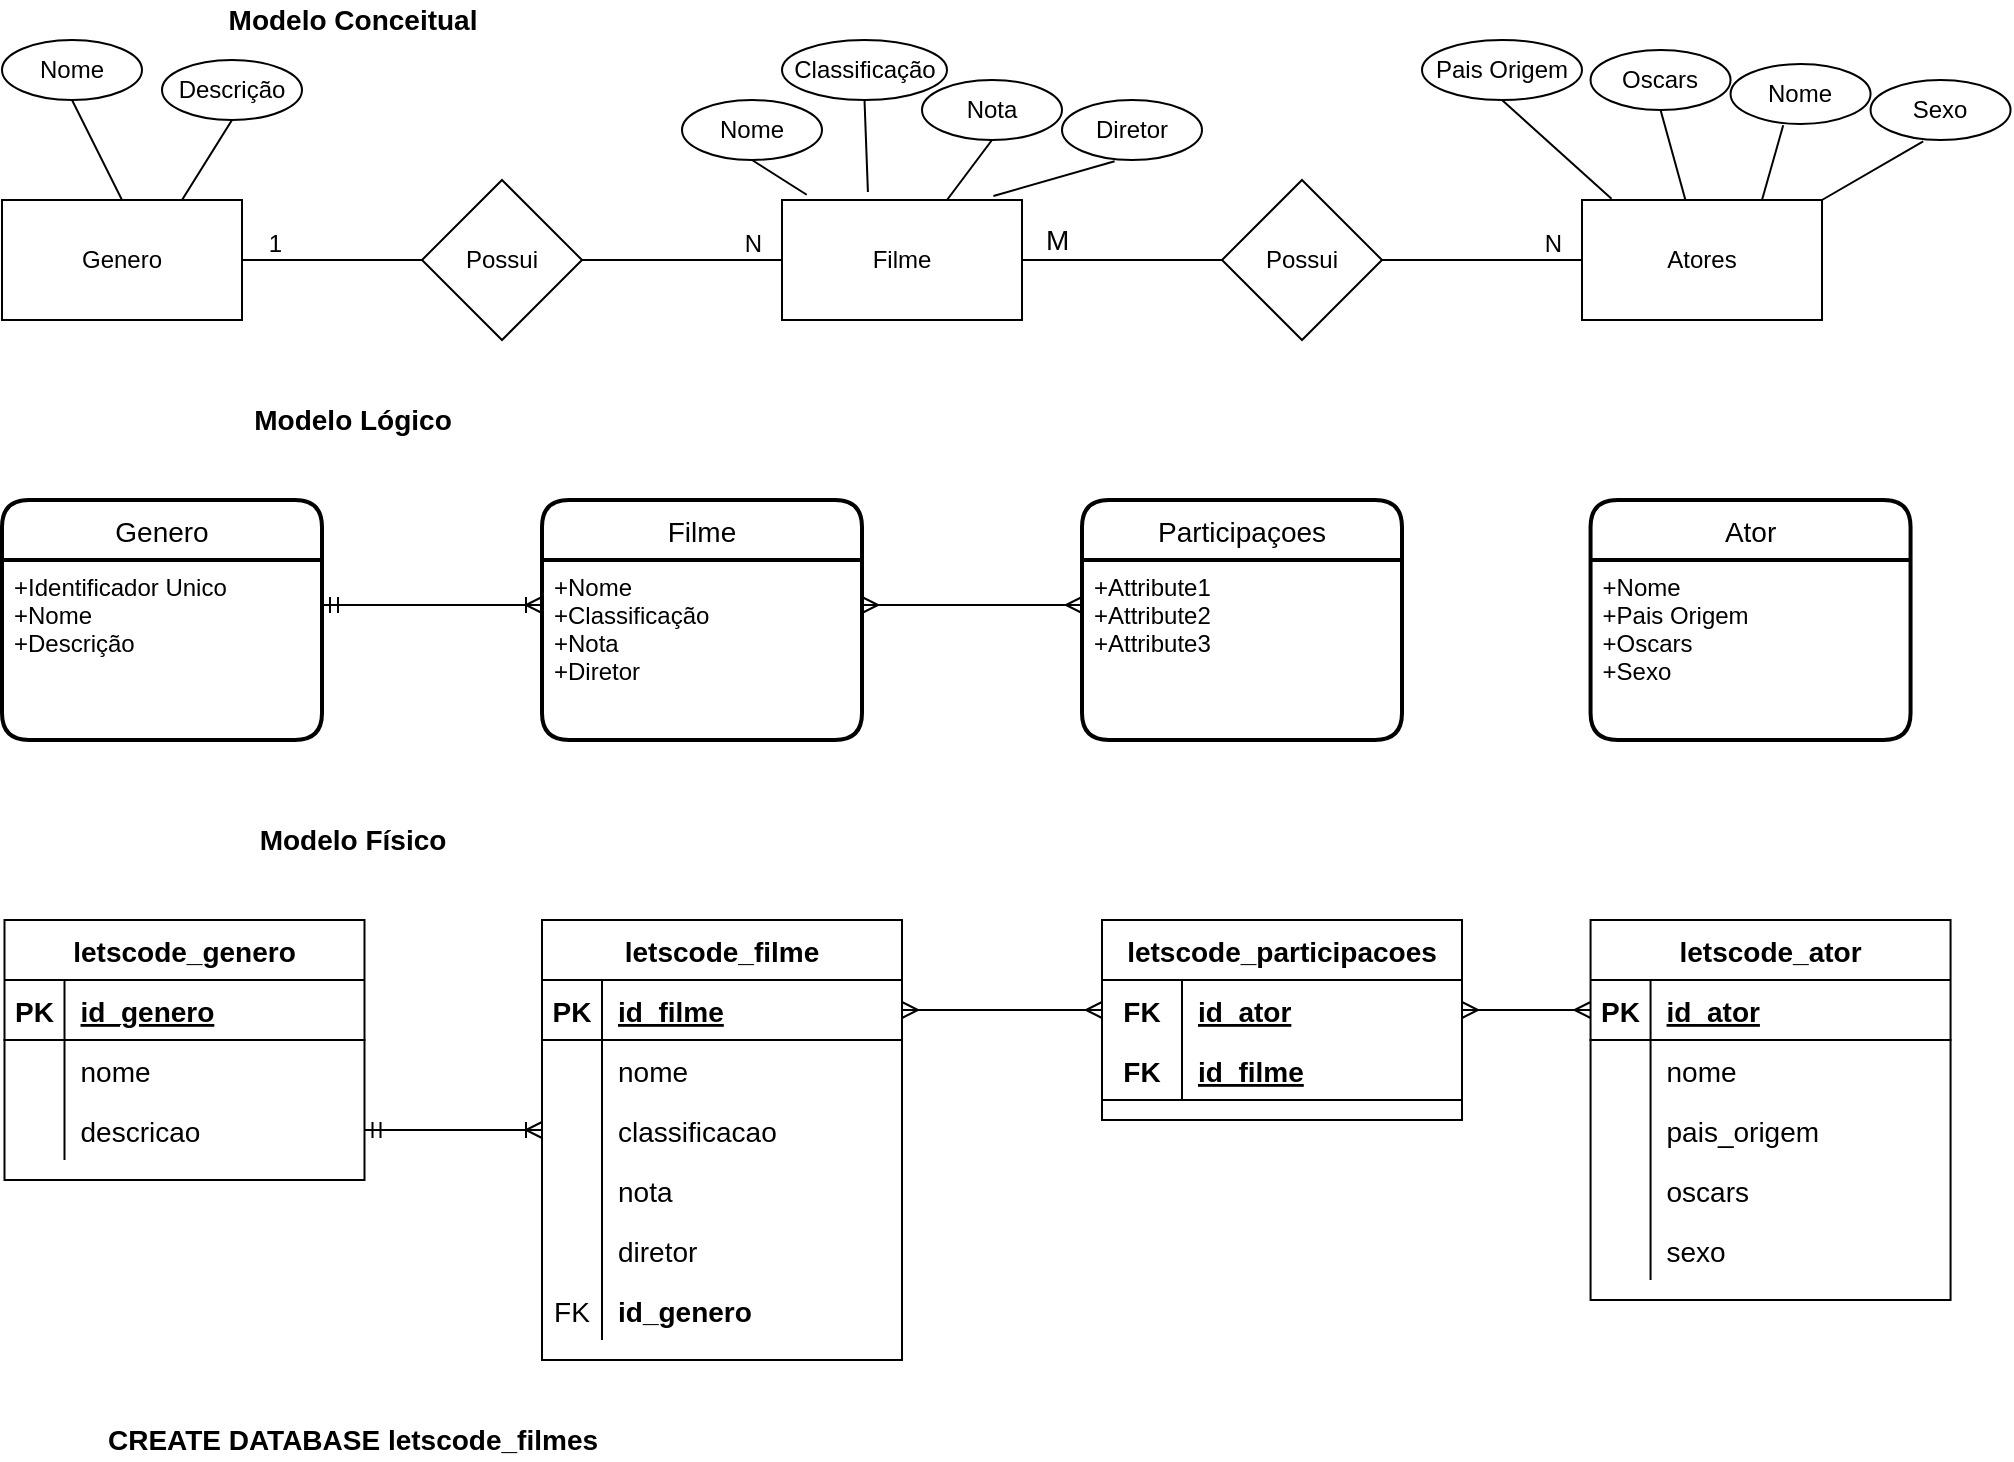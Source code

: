<mxfile version="16.6.6" type="device"><diagram id="Ic4QQ9nmp7XmxoFyDQbz" name="Page-1"><mxGraphModel dx="1483" dy="770" grid="1" gridSize="10" guides="1" tooltips="1" connect="1" arrows="1" fold="1" page="1" pageScale="1" pageWidth="827" pageHeight="1169" math="0" shadow="0"><root><mxCell id="0"/><mxCell id="1" parent="0"/><mxCell id="gnSPjt8EsNPmk-pFs5kr-19" value="" style="endArrow=none;html=1;rounded=0;entryX=0;entryY=0.5;entryDx=0;entryDy=0;exitX=1;exitY=0.5;exitDx=0;exitDy=0;" edge="1" parent="1" source="gnSPjt8EsNPmk-pFs5kr-28" target="gnSPjt8EsNPmk-pFs5kr-29"><mxGeometry relative="1" as="geometry"><mxPoint x="470" y="70" as="sourcePoint"/><mxPoint x="630" y="70" as="targetPoint"/></mxGeometry></mxCell><mxCell id="gnSPjt8EsNPmk-pFs5kr-20" value="N" style="resizable=0;html=1;align=right;verticalAlign=bottom;" connectable="0" vertex="1" parent="gnSPjt8EsNPmk-pFs5kr-19"><mxGeometry x="1" relative="1" as="geometry"><mxPoint x="-10" as="offset"/></mxGeometry></mxCell><mxCell id="gnSPjt8EsNPmk-pFs5kr-22" value="" style="endArrow=none;html=1;rounded=0;entryX=1;entryY=0.5;entryDx=0;entryDy=0;" edge="1" parent="1" source="gnSPjt8EsNPmk-pFs5kr-28" target="gnSPjt8EsNPmk-pFs5kr-27"><mxGeometry relative="1" as="geometry"><mxPoint x="390" y="70" as="sourcePoint"/><mxPoint x="480" y="120" as="targetPoint"/></mxGeometry></mxCell><mxCell id="gnSPjt8EsNPmk-pFs5kr-23" value="1" style="resizable=0;html=1;align=right;verticalAlign=bottom;" connectable="0" vertex="1" parent="gnSPjt8EsNPmk-pFs5kr-22"><mxGeometry x="1" relative="1" as="geometry"><mxPoint x="20" as="offset"/></mxGeometry></mxCell><mxCell id="gnSPjt8EsNPmk-pFs5kr-27" value="Genero" style="rounded=0;whiteSpace=wrap;html=1;" vertex="1" parent="1"><mxGeometry x="10" y="110" width="120" height="60" as="geometry"/></mxCell><mxCell id="gnSPjt8EsNPmk-pFs5kr-28" value="Possui" style="rhombus;whiteSpace=wrap;html=1;" vertex="1" parent="1"><mxGeometry x="220" y="100" width="80" height="80" as="geometry"/></mxCell><mxCell id="gnSPjt8EsNPmk-pFs5kr-29" value="Filme" style="rounded=0;whiteSpace=wrap;html=1;" vertex="1" parent="1"><mxGeometry x="400" y="110" width="120" height="60" as="geometry"/></mxCell><mxCell id="gnSPjt8EsNPmk-pFs5kr-45" value="Nome" style="ellipse;whiteSpace=wrap;html=1;align=center;" vertex="1" parent="1"><mxGeometry x="10" y="30" width="70" height="30" as="geometry"/></mxCell><mxCell id="gnSPjt8EsNPmk-pFs5kr-50" value="" style="endArrow=none;html=1;rounded=0;exitX=0.5;exitY=1;exitDx=0;exitDy=0;" edge="1" parent="1" source="gnSPjt8EsNPmk-pFs5kr-45"><mxGeometry width="50" height="50" relative="1" as="geometry"><mxPoint x="380" y="230" as="sourcePoint"/><mxPoint x="70" y="110" as="targetPoint"/></mxGeometry></mxCell><mxCell id="gnSPjt8EsNPmk-pFs5kr-53" value="Nome" style="ellipse;whiteSpace=wrap;html=1;align=center;" vertex="1" parent="1"><mxGeometry x="350" y="60" width="70" height="30" as="geometry"/></mxCell><mxCell id="gnSPjt8EsNPmk-pFs5kr-54" value="" style="endArrow=none;html=1;rounded=0;exitX=0.5;exitY=1;exitDx=0;exitDy=0;entryX=0.103;entryY=-0.044;entryDx=0;entryDy=0;entryPerimeter=0;" edge="1" parent="1" source="gnSPjt8EsNPmk-pFs5kr-53" target="gnSPjt8EsNPmk-pFs5kr-29"><mxGeometry width="50" height="50" relative="1" as="geometry"><mxPoint x="940" y="230" as="sourcePoint"/><mxPoint x="655" y="60" as="targetPoint"/></mxGeometry></mxCell><mxCell id="gnSPjt8EsNPmk-pFs5kr-55" value="Classificação" style="ellipse;whiteSpace=wrap;html=1;align=center;" vertex="1" parent="1"><mxGeometry x="400" y="30" width="82.5" height="30" as="geometry"/></mxCell><mxCell id="gnSPjt8EsNPmk-pFs5kr-56" value="" style="endArrow=none;html=1;rounded=0;exitX=0.5;exitY=1;exitDx=0;exitDy=0;entryX=0.358;entryY=-0.067;entryDx=0;entryDy=0;entryPerimeter=0;" edge="1" parent="1" source="gnSPjt8EsNPmk-pFs5kr-55" target="gnSPjt8EsNPmk-pFs5kr-29"><mxGeometry width="50" height="50" relative="1" as="geometry"><mxPoint x="1017.5" y="230" as="sourcePoint"/><mxPoint x="680" y="60" as="targetPoint"/></mxGeometry></mxCell><mxCell id="gnSPjt8EsNPmk-pFs5kr-60" value="Nota" style="ellipse;whiteSpace=wrap;html=1;align=center;" vertex="1" parent="1"><mxGeometry x="470" y="50" width="70" height="30" as="geometry"/></mxCell><mxCell id="gnSPjt8EsNPmk-pFs5kr-61" value="" style="endArrow=none;html=1;rounded=0;exitX=0.5;exitY=1;exitDx=0;exitDy=0;" edge="1" parent="1" source="gnSPjt8EsNPmk-pFs5kr-60" target="gnSPjt8EsNPmk-pFs5kr-29"><mxGeometry width="50" height="50" relative="1" as="geometry"><mxPoint x="1112" y="230" as="sourcePoint"/><mxPoint x="705" y="60" as="targetPoint"/></mxGeometry></mxCell><mxCell id="gnSPjt8EsNPmk-pFs5kr-63" value="" style="endArrow=none;html=1;rounded=0;exitX=0.376;exitY=1.022;exitDx=0;exitDy=0;entryX=0.881;entryY=-0.033;entryDx=0;entryDy=0;entryPerimeter=0;exitPerimeter=0;" edge="1" parent="1" source="gnSPjt8EsNPmk-pFs5kr-64" target="gnSPjt8EsNPmk-pFs5kr-29"><mxGeometry width="50" height="50" relative="1" as="geometry"><mxPoint x="787" y="80" as="sourcePoint"/><mxPoint x="730" y="70" as="targetPoint"/></mxGeometry></mxCell><mxCell id="gnSPjt8EsNPmk-pFs5kr-64" value="Diretor" style="ellipse;whiteSpace=wrap;html=1;align=center;" vertex="1" parent="1"><mxGeometry x="540" y="60" width="70" height="30" as="geometry"/></mxCell><mxCell id="gnSPjt8EsNPmk-pFs5kr-65" value="&lt;font style=&quot;font-size: 14px&quot;&gt;&lt;b&gt;Modelo Conceitual&lt;/b&gt;&lt;/font&gt;" style="text;html=1;align=center;verticalAlign=middle;resizable=0;points=[];autosize=1;strokeColor=none;fillColor=none;" vertex="1" parent="1"><mxGeometry x="115" y="10" width="140" height="20" as="geometry"/></mxCell><mxCell id="gnSPjt8EsNPmk-pFs5kr-79" value="&lt;font style=&quot;font-size: 14px&quot;&gt;&lt;b&gt;Modelo Lógico&lt;/b&gt;&lt;/font&gt;" style="text;html=1;align=center;verticalAlign=middle;resizable=0;points=[];autosize=1;strokeColor=none;fillColor=none;" vertex="1" parent="1"><mxGeometry x="130" y="210" width="110" height="20" as="geometry"/></mxCell><mxCell id="gnSPjt8EsNPmk-pFs5kr-80" value="Genero" style="swimlane;childLayout=stackLayout;horizontal=1;startSize=30;horizontalStack=0;rounded=1;fontSize=14;fontStyle=0;strokeWidth=2;resizeParent=0;resizeLast=1;shadow=0;dashed=0;align=center;" vertex="1" parent="1"><mxGeometry x="10" y="260" width="160" height="120" as="geometry"/></mxCell><mxCell id="gnSPjt8EsNPmk-pFs5kr-81" value="+Identificador Unico&#10;+Nome&#10;+Descrição" style="align=left;strokeColor=none;fillColor=none;spacingLeft=4;fontSize=12;verticalAlign=top;resizable=0;rotatable=0;part=1;" vertex="1" parent="gnSPjt8EsNPmk-pFs5kr-80"><mxGeometry y="30" width="160" height="90" as="geometry"/></mxCell><mxCell id="gnSPjt8EsNPmk-pFs5kr-83" value="Descrição" style="ellipse;whiteSpace=wrap;html=1;align=center;" vertex="1" parent="1"><mxGeometry x="90" y="40" width="70" height="30" as="geometry"/></mxCell><mxCell id="gnSPjt8EsNPmk-pFs5kr-84" value="" style="endArrow=none;html=1;rounded=0;exitX=0.5;exitY=1;exitDx=0;exitDy=0;entryX=0.75;entryY=0;entryDx=0;entryDy=0;" edge="1" parent="1" source="gnSPjt8EsNPmk-pFs5kr-83" target="gnSPjt8EsNPmk-pFs5kr-27"><mxGeometry width="50" height="50" relative="1" as="geometry"><mxPoint x="460" y="260" as="sourcePoint"/><mxPoint x="150" y="140" as="targetPoint"/></mxGeometry></mxCell><mxCell id="gnSPjt8EsNPmk-pFs5kr-85" value="Filme" style="swimlane;childLayout=stackLayout;horizontal=1;startSize=30;horizontalStack=0;rounded=1;fontSize=14;fontStyle=0;strokeWidth=2;resizeParent=0;resizeLast=1;shadow=0;dashed=0;align=center;" vertex="1" parent="1"><mxGeometry x="280" y="260" width="160" height="120" as="geometry"/></mxCell><mxCell id="gnSPjt8EsNPmk-pFs5kr-86" value="+Nome&#10;+Classificação&#10;+Nota&#10;+Diretor" style="align=left;strokeColor=none;fillColor=none;spacingLeft=4;fontSize=12;verticalAlign=top;resizable=0;rotatable=0;part=1;" vertex="1" parent="gnSPjt8EsNPmk-pFs5kr-85"><mxGeometry y="30" width="160" height="90" as="geometry"/></mxCell><mxCell id="gnSPjt8EsNPmk-pFs5kr-88" value="" style="edgeStyle=entityRelationEdgeStyle;fontSize=12;html=1;endArrow=ERoneToMany;startArrow=ERmandOne;rounded=0;exitX=1;exitY=0.25;exitDx=0;exitDy=0;entryX=0;entryY=0.25;entryDx=0;entryDy=0;" edge="1" parent="1" source="gnSPjt8EsNPmk-pFs5kr-81" target="gnSPjt8EsNPmk-pFs5kr-86"><mxGeometry width="100" height="100" relative="1" as="geometry"><mxPoint x="350" y="250" as="sourcePoint"/><mxPoint x="310" y="300" as="targetPoint"/></mxGeometry></mxCell><mxCell id="gnSPjt8EsNPmk-pFs5kr-89" value="" style="endArrow=none;html=1;rounded=0;entryX=0;entryY=0.5;entryDx=0;entryDy=0;exitX=1;exitY=0.5;exitDx=0;exitDy=0;" edge="1" parent="1" source="gnSPjt8EsNPmk-pFs5kr-91" target="gnSPjt8EsNPmk-pFs5kr-92"><mxGeometry relative="1" as="geometry"><mxPoint x="870" y="70" as="sourcePoint"/><mxPoint x="1030" y="70" as="targetPoint"/></mxGeometry></mxCell><mxCell id="gnSPjt8EsNPmk-pFs5kr-90" value="N" style="resizable=0;html=1;align=right;verticalAlign=bottom;" connectable="0" vertex="1" parent="gnSPjt8EsNPmk-pFs5kr-89"><mxGeometry x="1" relative="1" as="geometry"><mxPoint x="-10" as="offset"/></mxGeometry></mxCell><mxCell id="gnSPjt8EsNPmk-pFs5kr-91" value="Possui" style="rhombus;whiteSpace=wrap;html=1;" vertex="1" parent="1"><mxGeometry x="620" y="100" width="80" height="80" as="geometry"/></mxCell><mxCell id="gnSPjt8EsNPmk-pFs5kr-92" value="Atores" style="rounded=0;whiteSpace=wrap;html=1;" vertex="1" parent="1"><mxGeometry x="800" y="110" width="120" height="60" as="geometry"/></mxCell><mxCell id="gnSPjt8EsNPmk-pFs5kr-94" value="" style="endArrow=none;html=1;rounded=0;fontSize=14;exitX=1;exitY=0.5;exitDx=0;exitDy=0;entryX=0;entryY=0.5;entryDx=0;entryDy=0;" edge="1" parent="1" source="gnSPjt8EsNPmk-pFs5kr-29" target="gnSPjt8EsNPmk-pFs5kr-91"><mxGeometry relative="1" as="geometry"><mxPoint x="440" y="200" as="sourcePoint"/><mxPoint x="600" y="200" as="targetPoint"/></mxGeometry></mxCell><mxCell id="gnSPjt8EsNPmk-pFs5kr-95" value="M" style="resizable=0;html=1;align=left;verticalAlign=bottom;fontSize=14;" connectable="0" vertex="1" parent="gnSPjt8EsNPmk-pFs5kr-94"><mxGeometry x="-1" relative="1" as="geometry"><mxPoint x="10" as="offset"/></mxGeometry></mxCell><mxCell id="gnSPjt8EsNPmk-pFs5kr-101" value="Ator" style="swimlane;childLayout=stackLayout;horizontal=1;startSize=30;horizontalStack=0;rounded=1;fontSize=14;fontStyle=0;strokeWidth=2;resizeParent=0;resizeLast=1;shadow=0;dashed=0;align=center;" vertex="1" parent="1"><mxGeometry x="804.28" y="260" width="160" height="120" as="geometry"/></mxCell><mxCell id="gnSPjt8EsNPmk-pFs5kr-102" value="+Nome&#10;+Pais Origem&#10;+Oscars&#10;+Sexo" style="align=left;strokeColor=none;fillColor=none;spacingLeft=4;fontSize=12;verticalAlign=top;resizable=0;rotatable=0;part=1;" vertex="1" parent="gnSPjt8EsNPmk-pFs5kr-101"><mxGeometry y="30" width="160" height="90" as="geometry"/></mxCell><mxCell id="gnSPjt8EsNPmk-pFs5kr-105" value="" style="endArrow=none;html=1;rounded=0;exitX=0.376;exitY=1.022;exitDx=0;exitDy=0;entryX=0.75;entryY=0;entryDx=0;entryDy=0;exitPerimeter=0;" edge="1" parent="1" source="gnSPjt8EsNPmk-pFs5kr-106" target="gnSPjt8EsNPmk-pFs5kr-92"><mxGeometry width="50" height="50" relative="1" as="geometry"><mxPoint x="1121.28" y="61.98" as="sourcePoint"/><mxPoint x="840" y="90.0" as="targetPoint"/></mxGeometry></mxCell><mxCell id="gnSPjt8EsNPmk-pFs5kr-106" value="Nome" style="ellipse;whiteSpace=wrap;html=1;align=center;" vertex="1" parent="1"><mxGeometry x="874.28" y="41.98" width="70" height="30" as="geometry"/></mxCell><mxCell id="gnSPjt8EsNPmk-pFs5kr-107" value="Oscars" style="ellipse;whiteSpace=wrap;html=1;align=center;" vertex="1" parent="1"><mxGeometry x="804.28" y="35" width="70" height="30" as="geometry"/></mxCell><mxCell id="gnSPjt8EsNPmk-pFs5kr-108" value="" style="endArrow=none;html=1;rounded=0;exitX=0.5;exitY=1;exitDx=0;exitDy=0;" edge="1" parent="1" source="gnSPjt8EsNPmk-pFs5kr-107" target="gnSPjt8EsNPmk-pFs5kr-92"><mxGeometry width="50" height="50" relative="1" as="geometry"><mxPoint x="1446.28" y="215" as="sourcePoint"/><mxPoint x="816.78" y="95" as="targetPoint"/></mxGeometry></mxCell><mxCell id="gnSPjt8EsNPmk-pFs5kr-109" value="Pais Origem" style="ellipse;whiteSpace=wrap;html=1;align=center;" vertex="1" parent="1"><mxGeometry x="720" y="30" width="80" height="30" as="geometry"/></mxCell><mxCell id="gnSPjt8EsNPmk-pFs5kr-110" value="" style="endArrow=none;html=1;rounded=0;exitX=0.5;exitY=1;exitDx=0;exitDy=0;entryX=0.123;entryY=-0.01;entryDx=0;entryDy=0;entryPerimeter=0;" edge="1" parent="1" source="gnSPjt8EsNPmk-pFs5kr-109" target="gnSPjt8EsNPmk-pFs5kr-92"><mxGeometry width="50" height="50" relative="1" as="geometry"><mxPoint x="1372" y="210" as="sourcePoint"/><mxPoint x="777.432" y="105" as="targetPoint"/></mxGeometry></mxCell><mxCell id="gnSPjt8EsNPmk-pFs5kr-113" value="" style="endArrow=none;html=1;rounded=0;exitX=0.376;exitY=1.022;exitDx=0;exitDy=0;entryX=1;entryY=0;entryDx=0;entryDy=0;exitPerimeter=0;" edge="1" parent="1" source="gnSPjt8EsNPmk-pFs5kr-114" target="gnSPjt8EsNPmk-pFs5kr-92"><mxGeometry width="50" height="50" relative="1" as="geometry"><mxPoint x="1191.28" y="70" as="sourcePoint"/><mxPoint x="960" y="118.02" as="targetPoint"/></mxGeometry></mxCell><mxCell id="gnSPjt8EsNPmk-pFs5kr-114" value="Sexo" style="ellipse;whiteSpace=wrap;html=1;align=center;" vertex="1" parent="1"><mxGeometry x="944.28" y="50.0" width="70" height="30" as="geometry"/></mxCell><mxCell id="gnSPjt8EsNPmk-pFs5kr-115" value="&lt;font style=&quot;font-size: 14px&quot;&gt;&lt;b&gt;Modelo Físico&lt;/b&gt;&lt;/font&gt;" style="text;html=1;align=center;verticalAlign=middle;resizable=0;points=[];autosize=1;strokeColor=none;fillColor=none;" vertex="1" parent="1"><mxGeometry x="130" y="420" width="110" height="20" as="geometry"/></mxCell><mxCell id="gnSPjt8EsNPmk-pFs5kr-116" value="letscode_genero" style="shape=table;startSize=30;container=1;collapsible=1;childLayout=tableLayout;fixedRows=1;rowLines=0;fontStyle=1;align=center;resizeLast=1;fontSize=14;" vertex="1" parent="1"><mxGeometry x="11.25" y="470" width="180" height="130" as="geometry"/></mxCell><mxCell id="gnSPjt8EsNPmk-pFs5kr-117" value="" style="shape=tableRow;horizontal=0;startSize=0;swimlaneHead=0;swimlaneBody=0;fillColor=none;collapsible=0;dropTarget=0;points=[[0,0.5],[1,0.5]];portConstraint=eastwest;top=0;left=0;right=0;bottom=1;fontSize=14;" vertex="1" parent="gnSPjt8EsNPmk-pFs5kr-116"><mxGeometry y="30" width="180" height="30" as="geometry"/></mxCell><mxCell id="gnSPjt8EsNPmk-pFs5kr-118" value="PK" style="shape=partialRectangle;connectable=0;fillColor=none;top=0;left=0;bottom=0;right=0;fontStyle=1;overflow=hidden;fontSize=14;" vertex="1" parent="gnSPjt8EsNPmk-pFs5kr-117"><mxGeometry width="30" height="30" as="geometry"><mxRectangle width="30" height="30" as="alternateBounds"/></mxGeometry></mxCell><mxCell id="gnSPjt8EsNPmk-pFs5kr-119" value="id_genero" style="shape=partialRectangle;connectable=0;fillColor=none;top=0;left=0;bottom=0;right=0;align=left;spacingLeft=6;fontStyle=5;overflow=hidden;fontSize=14;" vertex="1" parent="gnSPjt8EsNPmk-pFs5kr-117"><mxGeometry x="30" width="150" height="30" as="geometry"><mxRectangle width="150" height="30" as="alternateBounds"/></mxGeometry></mxCell><mxCell id="gnSPjt8EsNPmk-pFs5kr-120" value="" style="shape=tableRow;horizontal=0;startSize=0;swimlaneHead=0;swimlaneBody=0;fillColor=none;collapsible=0;dropTarget=0;points=[[0,0.5],[1,0.5]];portConstraint=eastwest;top=0;left=0;right=0;bottom=0;fontSize=14;" vertex="1" parent="gnSPjt8EsNPmk-pFs5kr-116"><mxGeometry y="60" width="180" height="30" as="geometry"/></mxCell><mxCell id="gnSPjt8EsNPmk-pFs5kr-121" value="" style="shape=partialRectangle;connectable=0;fillColor=none;top=0;left=0;bottom=0;right=0;editable=1;overflow=hidden;fontSize=14;" vertex="1" parent="gnSPjt8EsNPmk-pFs5kr-120"><mxGeometry width="30" height="30" as="geometry"><mxRectangle width="30" height="30" as="alternateBounds"/></mxGeometry></mxCell><mxCell id="gnSPjt8EsNPmk-pFs5kr-122" value="nome" style="shape=partialRectangle;connectable=0;fillColor=none;top=0;left=0;bottom=0;right=0;align=left;spacingLeft=6;overflow=hidden;fontSize=14;" vertex="1" parent="gnSPjt8EsNPmk-pFs5kr-120"><mxGeometry x="30" width="150" height="30" as="geometry"><mxRectangle width="150" height="30" as="alternateBounds"/></mxGeometry></mxCell><mxCell id="gnSPjt8EsNPmk-pFs5kr-123" value="" style="shape=tableRow;horizontal=0;startSize=0;swimlaneHead=0;swimlaneBody=0;fillColor=none;collapsible=0;dropTarget=0;points=[[0,0.5],[1,0.5]];portConstraint=eastwest;top=0;left=0;right=0;bottom=0;fontSize=14;" vertex="1" parent="gnSPjt8EsNPmk-pFs5kr-116"><mxGeometry y="90" width="180" height="30" as="geometry"/></mxCell><mxCell id="gnSPjt8EsNPmk-pFs5kr-124" value="" style="shape=partialRectangle;connectable=0;fillColor=none;top=0;left=0;bottom=0;right=0;editable=1;overflow=hidden;fontSize=14;" vertex="1" parent="gnSPjt8EsNPmk-pFs5kr-123"><mxGeometry width="30" height="30" as="geometry"><mxRectangle width="30" height="30" as="alternateBounds"/></mxGeometry></mxCell><mxCell id="gnSPjt8EsNPmk-pFs5kr-125" value="descricao" style="shape=partialRectangle;connectable=0;fillColor=none;top=0;left=0;bottom=0;right=0;align=left;spacingLeft=6;overflow=hidden;fontSize=14;" vertex="1" parent="gnSPjt8EsNPmk-pFs5kr-123"><mxGeometry x="30" width="150" height="30" as="geometry"><mxRectangle width="150" height="30" as="alternateBounds"/></mxGeometry></mxCell><mxCell id="gnSPjt8EsNPmk-pFs5kr-130" value="letscode_filme" style="shape=table;startSize=30;container=1;collapsible=1;childLayout=tableLayout;fixedRows=1;rowLines=0;fontStyle=1;align=center;resizeLast=1;fontSize=14;" vertex="1" parent="1"><mxGeometry x="280" y="470" width="180" height="220" as="geometry"/></mxCell><mxCell id="gnSPjt8EsNPmk-pFs5kr-131" value="" style="shape=tableRow;horizontal=0;startSize=0;swimlaneHead=0;swimlaneBody=0;fillColor=none;collapsible=0;dropTarget=0;points=[[0,0.5],[1,0.5]];portConstraint=eastwest;top=0;left=0;right=0;bottom=1;fontSize=14;" vertex="1" parent="gnSPjt8EsNPmk-pFs5kr-130"><mxGeometry y="30" width="180" height="30" as="geometry"/></mxCell><mxCell id="gnSPjt8EsNPmk-pFs5kr-132" value="PK" style="shape=partialRectangle;connectable=0;fillColor=none;top=0;left=0;bottom=0;right=0;fontStyle=1;overflow=hidden;fontSize=14;" vertex="1" parent="gnSPjt8EsNPmk-pFs5kr-131"><mxGeometry width="30" height="30" as="geometry"><mxRectangle width="30" height="30" as="alternateBounds"/></mxGeometry></mxCell><mxCell id="gnSPjt8EsNPmk-pFs5kr-133" value="id_filme" style="shape=partialRectangle;connectable=0;fillColor=none;top=0;left=0;bottom=0;right=0;align=left;spacingLeft=6;fontStyle=5;overflow=hidden;fontSize=14;" vertex="1" parent="gnSPjt8EsNPmk-pFs5kr-131"><mxGeometry x="30" width="150" height="30" as="geometry"><mxRectangle width="150" height="30" as="alternateBounds"/></mxGeometry></mxCell><mxCell id="gnSPjt8EsNPmk-pFs5kr-134" value="" style="shape=tableRow;horizontal=0;startSize=0;swimlaneHead=0;swimlaneBody=0;fillColor=none;collapsible=0;dropTarget=0;points=[[0,0.5],[1,0.5]];portConstraint=eastwest;top=0;left=0;right=0;bottom=0;fontSize=14;" vertex="1" parent="gnSPjt8EsNPmk-pFs5kr-130"><mxGeometry y="60" width="180" height="30" as="geometry"/></mxCell><mxCell id="gnSPjt8EsNPmk-pFs5kr-135" value="" style="shape=partialRectangle;connectable=0;fillColor=none;top=0;left=0;bottom=0;right=0;editable=1;overflow=hidden;fontSize=14;" vertex="1" parent="gnSPjt8EsNPmk-pFs5kr-134"><mxGeometry width="30" height="30" as="geometry"><mxRectangle width="30" height="30" as="alternateBounds"/></mxGeometry></mxCell><mxCell id="gnSPjt8EsNPmk-pFs5kr-136" value="nome" style="shape=partialRectangle;connectable=0;fillColor=none;top=0;left=0;bottom=0;right=0;align=left;spacingLeft=6;overflow=hidden;fontSize=14;" vertex="1" parent="gnSPjt8EsNPmk-pFs5kr-134"><mxGeometry x="30" width="150" height="30" as="geometry"><mxRectangle width="150" height="30" as="alternateBounds"/></mxGeometry></mxCell><mxCell id="gnSPjt8EsNPmk-pFs5kr-137" value="" style="shape=tableRow;horizontal=0;startSize=0;swimlaneHead=0;swimlaneBody=0;fillColor=none;collapsible=0;dropTarget=0;points=[[0,0.5],[1,0.5]];portConstraint=eastwest;top=0;left=0;right=0;bottom=0;fontSize=14;" vertex="1" parent="gnSPjt8EsNPmk-pFs5kr-130"><mxGeometry y="90" width="180" height="30" as="geometry"/></mxCell><mxCell id="gnSPjt8EsNPmk-pFs5kr-138" value="" style="shape=partialRectangle;connectable=0;fillColor=none;top=0;left=0;bottom=0;right=0;editable=1;overflow=hidden;fontSize=14;" vertex="1" parent="gnSPjt8EsNPmk-pFs5kr-137"><mxGeometry width="30" height="30" as="geometry"><mxRectangle width="30" height="30" as="alternateBounds"/></mxGeometry></mxCell><mxCell id="gnSPjt8EsNPmk-pFs5kr-139" value="classificacao" style="shape=partialRectangle;connectable=0;fillColor=none;top=0;left=0;bottom=0;right=0;align=left;spacingLeft=6;overflow=hidden;fontSize=14;" vertex="1" parent="gnSPjt8EsNPmk-pFs5kr-137"><mxGeometry x="30" width="150" height="30" as="geometry"><mxRectangle width="150" height="30" as="alternateBounds"/></mxGeometry></mxCell><mxCell id="gnSPjt8EsNPmk-pFs5kr-140" value="" style="shape=tableRow;horizontal=0;startSize=0;swimlaneHead=0;swimlaneBody=0;fillColor=none;collapsible=0;dropTarget=0;points=[[0,0.5],[1,0.5]];portConstraint=eastwest;top=0;left=0;right=0;bottom=0;fontSize=14;" vertex="1" parent="gnSPjt8EsNPmk-pFs5kr-130"><mxGeometry y="120" width="180" height="30" as="geometry"/></mxCell><mxCell id="gnSPjt8EsNPmk-pFs5kr-141" value="" style="shape=partialRectangle;connectable=0;fillColor=none;top=0;left=0;bottom=0;right=0;editable=1;overflow=hidden;fontSize=14;" vertex="1" parent="gnSPjt8EsNPmk-pFs5kr-140"><mxGeometry width="30" height="30" as="geometry"><mxRectangle width="30" height="30" as="alternateBounds"/></mxGeometry></mxCell><mxCell id="gnSPjt8EsNPmk-pFs5kr-142" value="nota" style="shape=partialRectangle;connectable=0;fillColor=none;top=0;left=0;bottom=0;right=0;align=left;spacingLeft=6;overflow=hidden;fontSize=14;" vertex="1" parent="gnSPjt8EsNPmk-pFs5kr-140"><mxGeometry x="30" width="150" height="30" as="geometry"><mxRectangle width="150" height="30" as="alternateBounds"/></mxGeometry></mxCell><mxCell id="gnSPjt8EsNPmk-pFs5kr-160" value="" style="shape=tableRow;horizontal=0;startSize=0;swimlaneHead=0;swimlaneBody=0;fillColor=none;collapsible=0;dropTarget=0;points=[[0,0.5],[1,0.5]];portConstraint=eastwest;top=0;left=0;right=0;bottom=0;fontSize=14;" vertex="1" parent="gnSPjt8EsNPmk-pFs5kr-130"><mxGeometry y="150" width="180" height="30" as="geometry"/></mxCell><mxCell id="gnSPjt8EsNPmk-pFs5kr-161" value="" style="shape=partialRectangle;connectable=0;fillColor=none;top=0;left=0;bottom=0;right=0;editable=1;overflow=hidden;fontSize=14;" vertex="1" parent="gnSPjt8EsNPmk-pFs5kr-160"><mxGeometry width="30" height="30" as="geometry"><mxRectangle width="30" height="30" as="alternateBounds"/></mxGeometry></mxCell><mxCell id="gnSPjt8EsNPmk-pFs5kr-162" value="diretor" style="shape=partialRectangle;connectable=0;fillColor=none;top=0;left=0;bottom=0;right=0;align=left;spacingLeft=6;overflow=hidden;fontSize=14;" vertex="1" parent="gnSPjt8EsNPmk-pFs5kr-160"><mxGeometry x="30" width="150" height="30" as="geometry"><mxRectangle width="150" height="30" as="alternateBounds"/></mxGeometry></mxCell><mxCell id="gnSPjt8EsNPmk-pFs5kr-168" value="" style="shape=tableRow;horizontal=0;startSize=0;swimlaneHead=0;swimlaneBody=0;fillColor=none;collapsible=0;dropTarget=0;points=[[0,0.5],[1,0.5]];portConstraint=eastwest;top=0;left=0;right=0;bottom=0;fontSize=14;" vertex="1" parent="gnSPjt8EsNPmk-pFs5kr-130"><mxGeometry y="180" width="180" height="30" as="geometry"/></mxCell><mxCell id="gnSPjt8EsNPmk-pFs5kr-169" value="FK" style="shape=partialRectangle;connectable=0;fillColor=none;top=0;left=0;bottom=0;right=0;editable=1;overflow=hidden;fontSize=14;" vertex="1" parent="gnSPjt8EsNPmk-pFs5kr-168"><mxGeometry width="30" height="30" as="geometry"><mxRectangle width="30" height="30" as="alternateBounds"/></mxGeometry></mxCell><mxCell id="gnSPjt8EsNPmk-pFs5kr-170" value="id_genero" style="shape=partialRectangle;connectable=0;fillColor=none;top=0;left=0;bottom=0;right=0;align=left;spacingLeft=6;overflow=hidden;fontSize=14;fontStyle=1" vertex="1" parent="gnSPjt8EsNPmk-pFs5kr-168"><mxGeometry x="30" width="150" height="30" as="geometry"><mxRectangle width="150" height="30" as="alternateBounds"/></mxGeometry></mxCell><mxCell id="gnSPjt8EsNPmk-pFs5kr-143" value="letscode_ator" style="shape=table;startSize=30;container=1;collapsible=1;childLayout=tableLayout;fixedRows=1;rowLines=0;fontStyle=1;align=center;resizeLast=1;fontSize=14;" vertex="1" parent="1"><mxGeometry x="804.28" y="470" width="180" height="190" as="geometry"/></mxCell><mxCell id="gnSPjt8EsNPmk-pFs5kr-144" value="" style="shape=tableRow;horizontal=0;startSize=0;swimlaneHead=0;swimlaneBody=0;fillColor=none;collapsible=0;dropTarget=0;points=[[0,0.5],[1,0.5]];portConstraint=eastwest;top=0;left=0;right=0;bottom=1;fontSize=14;" vertex="1" parent="gnSPjt8EsNPmk-pFs5kr-143"><mxGeometry y="30" width="180" height="30" as="geometry"/></mxCell><mxCell id="gnSPjt8EsNPmk-pFs5kr-145" value="PK" style="shape=partialRectangle;connectable=0;fillColor=none;top=0;left=0;bottom=0;right=0;fontStyle=1;overflow=hidden;fontSize=14;" vertex="1" parent="gnSPjt8EsNPmk-pFs5kr-144"><mxGeometry width="30" height="30" as="geometry"><mxRectangle width="30" height="30" as="alternateBounds"/></mxGeometry></mxCell><mxCell id="gnSPjt8EsNPmk-pFs5kr-146" value="id_ator" style="shape=partialRectangle;connectable=0;fillColor=none;top=0;left=0;bottom=0;right=0;align=left;spacingLeft=6;fontStyle=5;overflow=hidden;fontSize=14;" vertex="1" parent="gnSPjt8EsNPmk-pFs5kr-144"><mxGeometry x="30" width="150" height="30" as="geometry"><mxRectangle width="150" height="30" as="alternateBounds"/></mxGeometry></mxCell><mxCell id="gnSPjt8EsNPmk-pFs5kr-147" value="" style="shape=tableRow;horizontal=0;startSize=0;swimlaneHead=0;swimlaneBody=0;fillColor=none;collapsible=0;dropTarget=0;points=[[0,0.5],[1,0.5]];portConstraint=eastwest;top=0;left=0;right=0;bottom=0;fontSize=14;" vertex="1" parent="gnSPjt8EsNPmk-pFs5kr-143"><mxGeometry y="60" width="180" height="30" as="geometry"/></mxCell><mxCell id="gnSPjt8EsNPmk-pFs5kr-148" value="" style="shape=partialRectangle;connectable=0;fillColor=none;top=0;left=0;bottom=0;right=0;editable=1;overflow=hidden;fontSize=14;" vertex="1" parent="gnSPjt8EsNPmk-pFs5kr-147"><mxGeometry width="30" height="30" as="geometry"><mxRectangle width="30" height="30" as="alternateBounds"/></mxGeometry></mxCell><mxCell id="gnSPjt8EsNPmk-pFs5kr-149" value="nome" style="shape=partialRectangle;connectable=0;fillColor=none;top=0;left=0;bottom=0;right=0;align=left;spacingLeft=6;overflow=hidden;fontSize=14;" vertex="1" parent="gnSPjt8EsNPmk-pFs5kr-147"><mxGeometry x="30" width="150" height="30" as="geometry"><mxRectangle width="150" height="30" as="alternateBounds"/></mxGeometry></mxCell><mxCell id="gnSPjt8EsNPmk-pFs5kr-150" value="" style="shape=tableRow;horizontal=0;startSize=0;swimlaneHead=0;swimlaneBody=0;fillColor=none;collapsible=0;dropTarget=0;points=[[0,0.5],[1,0.5]];portConstraint=eastwest;top=0;left=0;right=0;bottom=0;fontSize=14;" vertex="1" parent="gnSPjt8EsNPmk-pFs5kr-143"><mxGeometry y="90" width="180" height="30" as="geometry"/></mxCell><mxCell id="gnSPjt8EsNPmk-pFs5kr-151" value="" style="shape=partialRectangle;connectable=0;fillColor=none;top=0;left=0;bottom=0;right=0;editable=1;overflow=hidden;fontSize=14;" vertex="1" parent="gnSPjt8EsNPmk-pFs5kr-150"><mxGeometry width="30" height="30" as="geometry"><mxRectangle width="30" height="30" as="alternateBounds"/></mxGeometry></mxCell><mxCell id="gnSPjt8EsNPmk-pFs5kr-152" value="pais_origem" style="shape=partialRectangle;connectable=0;fillColor=none;top=0;left=0;bottom=0;right=0;align=left;spacingLeft=6;overflow=hidden;fontSize=14;" vertex="1" parent="gnSPjt8EsNPmk-pFs5kr-150"><mxGeometry x="30" width="150" height="30" as="geometry"><mxRectangle width="150" height="30" as="alternateBounds"/></mxGeometry></mxCell><mxCell id="gnSPjt8EsNPmk-pFs5kr-153" value="" style="shape=tableRow;horizontal=0;startSize=0;swimlaneHead=0;swimlaneBody=0;fillColor=none;collapsible=0;dropTarget=0;points=[[0,0.5],[1,0.5]];portConstraint=eastwest;top=0;left=0;right=0;bottom=0;fontSize=14;" vertex="1" parent="gnSPjt8EsNPmk-pFs5kr-143"><mxGeometry y="120" width="180" height="30" as="geometry"/></mxCell><mxCell id="gnSPjt8EsNPmk-pFs5kr-154" value="" style="shape=partialRectangle;connectable=0;fillColor=none;top=0;left=0;bottom=0;right=0;editable=1;overflow=hidden;fontSize=14;" vertex="1" parent="gnSPjt8EsNPmk-pFs5kr-153"><mxGeometry width="30" height="30" as="geometry"><mxRectangle width="30" height="30" as="alternateBounds"/></mxGeometry></mxCell><mxCell id="gnSPjt8EsNPmk-pFs5kr-155" value="oscars" style="shape=partialRectangle;connectable=0;fillColor=none;top=0;left=0;bottom=0;right=0;align=left;spacingLeft=6;overflow=hidden;fontSize=14;" vertex="1" parent="gnSPjt8EsNPmk-pFs5kr-153"><mxGeometry x="30" width="150" height="30" as="geometry"><mxRectangle width="150" height="30" as="alternateBounds"/></mxGeometry></mxCell><mxCell id="gnSPjt8EsNPmk-pFs5kr-163" value="" style="shape=tableRow;horizontal=0;startSize=0;swimlaneHead=0;swimlaneBody=0;fillColor=none;collapsible=0;dropTarget=0;points=[[0,0.5],[1,0.5]];portConstraint=eastwest;top=0;left=0;right=0;bottom=0;fontSize=14;" vertex="1" parent="gnSPjt8EsNPmk-pFs5kr-143"><mxGeometry y="150" width="180" height="30" as="geometry"/></mxCell><mxCell id="gnSPjt8EsNPmk-pFs5kr-164" value="" style="shape=partialRectangle;connectable=0;fillColor=none;top=0;left=0;bottom=0;right=0;editable=1;overflow=hidden;fontSize=14;" vertex="1" parent="gnSPjt8EsNPmk-pFs5kr-163"><mxGeometry width="30" height="30" as="geometry"><mxRectangle width="30" height="30" as="alternateBounds"/></mxGeometry></mxCell><mxCell id="gnSPjt8EsNPmk-pFs5kr-165" value="sexo" style="shape=partialRectangle;connectable=0;fillColor=none;top=0;left=0;bottom=0;right=0;align=left;spacingLeft=6;overflow=hidden;fontSize=14;" vertex="1" parent="gnSPjt8EsNPmk-pFs5kr-163"><mxGeometry x="30" width="150" height="30" as="geometry"><mxRectangle width="150" height="30" as="alternateBounds"/></mxGeometry></mxCell><mxCell id="gnSPjt8EsNPmk-pFs5kr-166" value="" style="edgeStyle=entityRelationEdgeStyle;fontSize=12;html=1;endArrow=ERoneToMany;startArrow=ERmandOne;rounded=0;exitX=1;exitY=0.5;exitDx=0;exitDy=0;entryX=0;entryY=0.5;entryDx=0;entryDy=0;" edge="1" parent="1" source="gnSPjt8EsNPmk-pFs5kr-123" target="gnSPjt8EsNPmk-pFs5kr-137"><mxGeometry width="100" height="100" relative="1" as="geometry"><mxPoint x="180" y="322.5" as="sourcePoint"/><mxPoint x="390" y="322.5" as="targetPoint"/></mxGeometry></mxCell><mxCell id="gnSPjt8EsNPmk-pFs5kr-174" value="&lt;font style=&quot;font-size: 14px&quot;&gt;&lt;b&gt;CREATE DATABASE letscode_filmes&lt;/b&gt;&lt;/font&gt;" style="text;html=1;align=center;verticalAlign=middle;resizable=0;points=[];autosize=1;strokeColor=none;fillColor=none;" vertex="1" parent="1"><mxGeometry x="55" y="720" width="260" height="20" as="geometry"/></mxCell><mxCell id="gnSPjt8EsNPmk-pFs5kr-176" value="Participaçoes" style="swimlane;childLayout=stackLayout;horizontal=1;startSize=30;horizontalStack=0;rounded=1;fontSize=14;fontStyle=0;strokeWidth=2;resizeParent=0;resizeLast=1;shadow=0;dashed=0;align=center;" vertex="1" parent="1"><mxGeometry x="550" y="260" width="160" height="120" as="geometry"/></mxCell><mxCell id="gnSPjt8EsNPmk-pFs5kr-177" value="+Attribute1&#10;+Attribute2&#10;+Attribute3" style="align=left;strokeColor=none;fillColor=none;spacingLeft=4;fontSize=12;verticalAlign=top;resizable=0;rotatable=0;part=1;" vertex="1" parent="gnSPjt8EsNPmk-pFs5kr-176"><mxGeometry y="30" width="160" height="90" as="geometry"/></mxCell><mxCell id="gnSPjt8EsNPmk-pFs5kr-192" value="letscode_participacoes" style="shape=table;startSize=30;container=1;collapsible=1;childLayout=tableLayout;fixedRows=1;rowLines=0;fontStyle=1;align=center;resizeLast=1;fontSize=14;" vertex="1" parent="1"><mxGeometry x="560" y="470" width="180" height="100" as="geometry"/></mxCell><mxCell id="gnSPjt8EsNPmk-pFs5kr-193" value="" style="shape=tableRow;horizontal=0;startSize=0;swimlaneHead=0;swimlaneBody=0;fillColor=none;collapsible=0;dropTarget=0;points=[[0,0.5],[1,0.5]];portConstraint=eastwest;top=0;left=0;right=0;bottom=0;fontSize=14;" vertex="1" parent="gnSPjt8EsNPmk-pFs5kr-192"><mxGeometry y="30" width="180" height="30" as="geometry"/></mxCell><mxCell id="gnSPjt8EsNPmk-pFs5kr-194" value="FK" style="shape=partialRectangle;connectable=0;fillColor=none;top=0;left=0;bottom=0;right=0;fontStyle=1;overflow=hidden;fontSize=14;" vertex="1" parent="gnSPjt8EsNPmk-pFs5kr-193"><mxGeometry width="40" height="30" as="geometry"><mxRectangle width="40" height="30" as="alternateBounds"/></mxGeometry></mxCell><mxCell id="gnSPjt8EsNPmk-pFs5kr-195" value="id_ator" style="shape=partialRectangle;connectable=0;fillColor=none;top=0;left=0;bottom=0;right=0;align=left;spacingLeft=6;fontStyle=5;overflow=hidden;fontSize=14;" vertex="1" parent="gnSPjt8EsNPmk-pFs5kr-193"><mxGeometry x="40" width="140" height="30" as="geometry"><mxRectangle width="140" height="30" as="alternateBounds"/></mxGeometry></mxCell><mxCell id="gnSPjt8EsNPmk-pFs5kr-196" value="" style="shape=tableRow;horizontal=0;startSize=0;swimlaneHead=0;swimlaneBody=0;fillColor=none;collapsible=0;dropTarget=0;points=[[0,0.5],[1,0.5]];portConstraint=eastwest;top=0;left=0;right=0;bottom=1;fontSize=14;" vertex="1" parent="gnSPjt8EsNPmk-pFs5kr-192"><mxGeometry y="60" width="180" height="30" as="geometry"/></mxCell><mxCell id="gnSPjt8EsNPmk-pFs5kr-197" value="FK" style="shape=partialRectangle;connectable=0;fillColor=none;top=0;left=0;bottom=0;right=0;fontStyle=1;overflow=hidden;fontSize=14;" vertex="1" parent="gnSPjt8EsNPmk-pFs5kr-196"><mxGeometry width="40" height="30" as="geometry"><mxRectangle width="40" height="30" as="alternateBounds"/></mxGeometry></mxCell><mxCell id="gnSPjt8EsNPmk-pFs5kr-198" value="id_filme" style="shape=partialRectangle;connectable=0;fillColor=none;top=0;left=0;bottom=0;right=0;align=left;spacingLeft=6;fontStyle=5;overflow=hidden;fontSize=14;" vertex="1" parent="gnSPjt8EsNPmk-pFs5kr-196"><mxGeometry x="40" width="140" height="30" as="geometry"><mxRectangle width="140" height="30" as="alternateBounds"/></mxGeometry></mxCell><mxCell id="gnSPjt8EsNPmk-pFs5kr-205" value="" style="edgeStyle=entityRelationEdgeStyle;fontSize=12;html=1;endArrow=ERmany;startArrow=ERmany;rounded=0;entryX=0;entryY=0.5;entryDx=0;entryDy=0;exitX=1;exitY=0.5;exitDx=0;exitDy=0;" edge="1" parent="1" source="gnSPjt8EsNPmk-pFs5kr-131" target="gnSPjt8EsNPmk-pFs5kr-193"><mxGeometry width="100" height="100" relative="1" as="geometry"><mxPoint x="200" y="520" as="sourcePoint"/><mxPoint x="300" y="420" as="targetPoint"/></mxGeometry></mxCell><mxCell id="gnSPjt8EsNPmk-pFs5kr-206" value="" style="edgeStyle=entityRelationEdgeStyle;fontSize=12;html=1;endArrow=ERmany;startArrow=ERmany;rounded=0;entryX=0;entryY=0.5;entryDx=0;entryDy=0;" edge="1" parent="1" target="gnSPjt8EsNPmk-pFs5kr-144"><mxGeometry width="100" height="100" relative="1" as="geometry"><mxPoint x="740" y="515" as="sourcePoint"/><mxPoint x="570" y="525" as="targetPoint"/></mxGeometry></mxCell><mxCell id="gnSPjt8EsNPmk-pFs5kr-207" value="" style="edgeStyle=entityRelationEdgeStyle;fontSize=12;html=1;endArrow=ERmany;startArrow=ERmany;rounded=0;entryX=0;entryY=0.25;entryDx=0;entryDy=0;exitX=1;exitY=0.25;exitDx=0;exitDy=0;" edge="1" parent="1" source="gnSPjt8EsNPmk-pFs5kr-86" target="gnSPjt8EsNPmk-pFs5kr-177"><mxGeometry width="100" height="100" relative="1" as="geometry"><mxPoint x="450" y="310" as="sourcePoint"/><mxPoint x="550" y="310" as="targetPoint"/></mxGeometry></mxCell></root></mxGraphModel></diagram></mxfile>